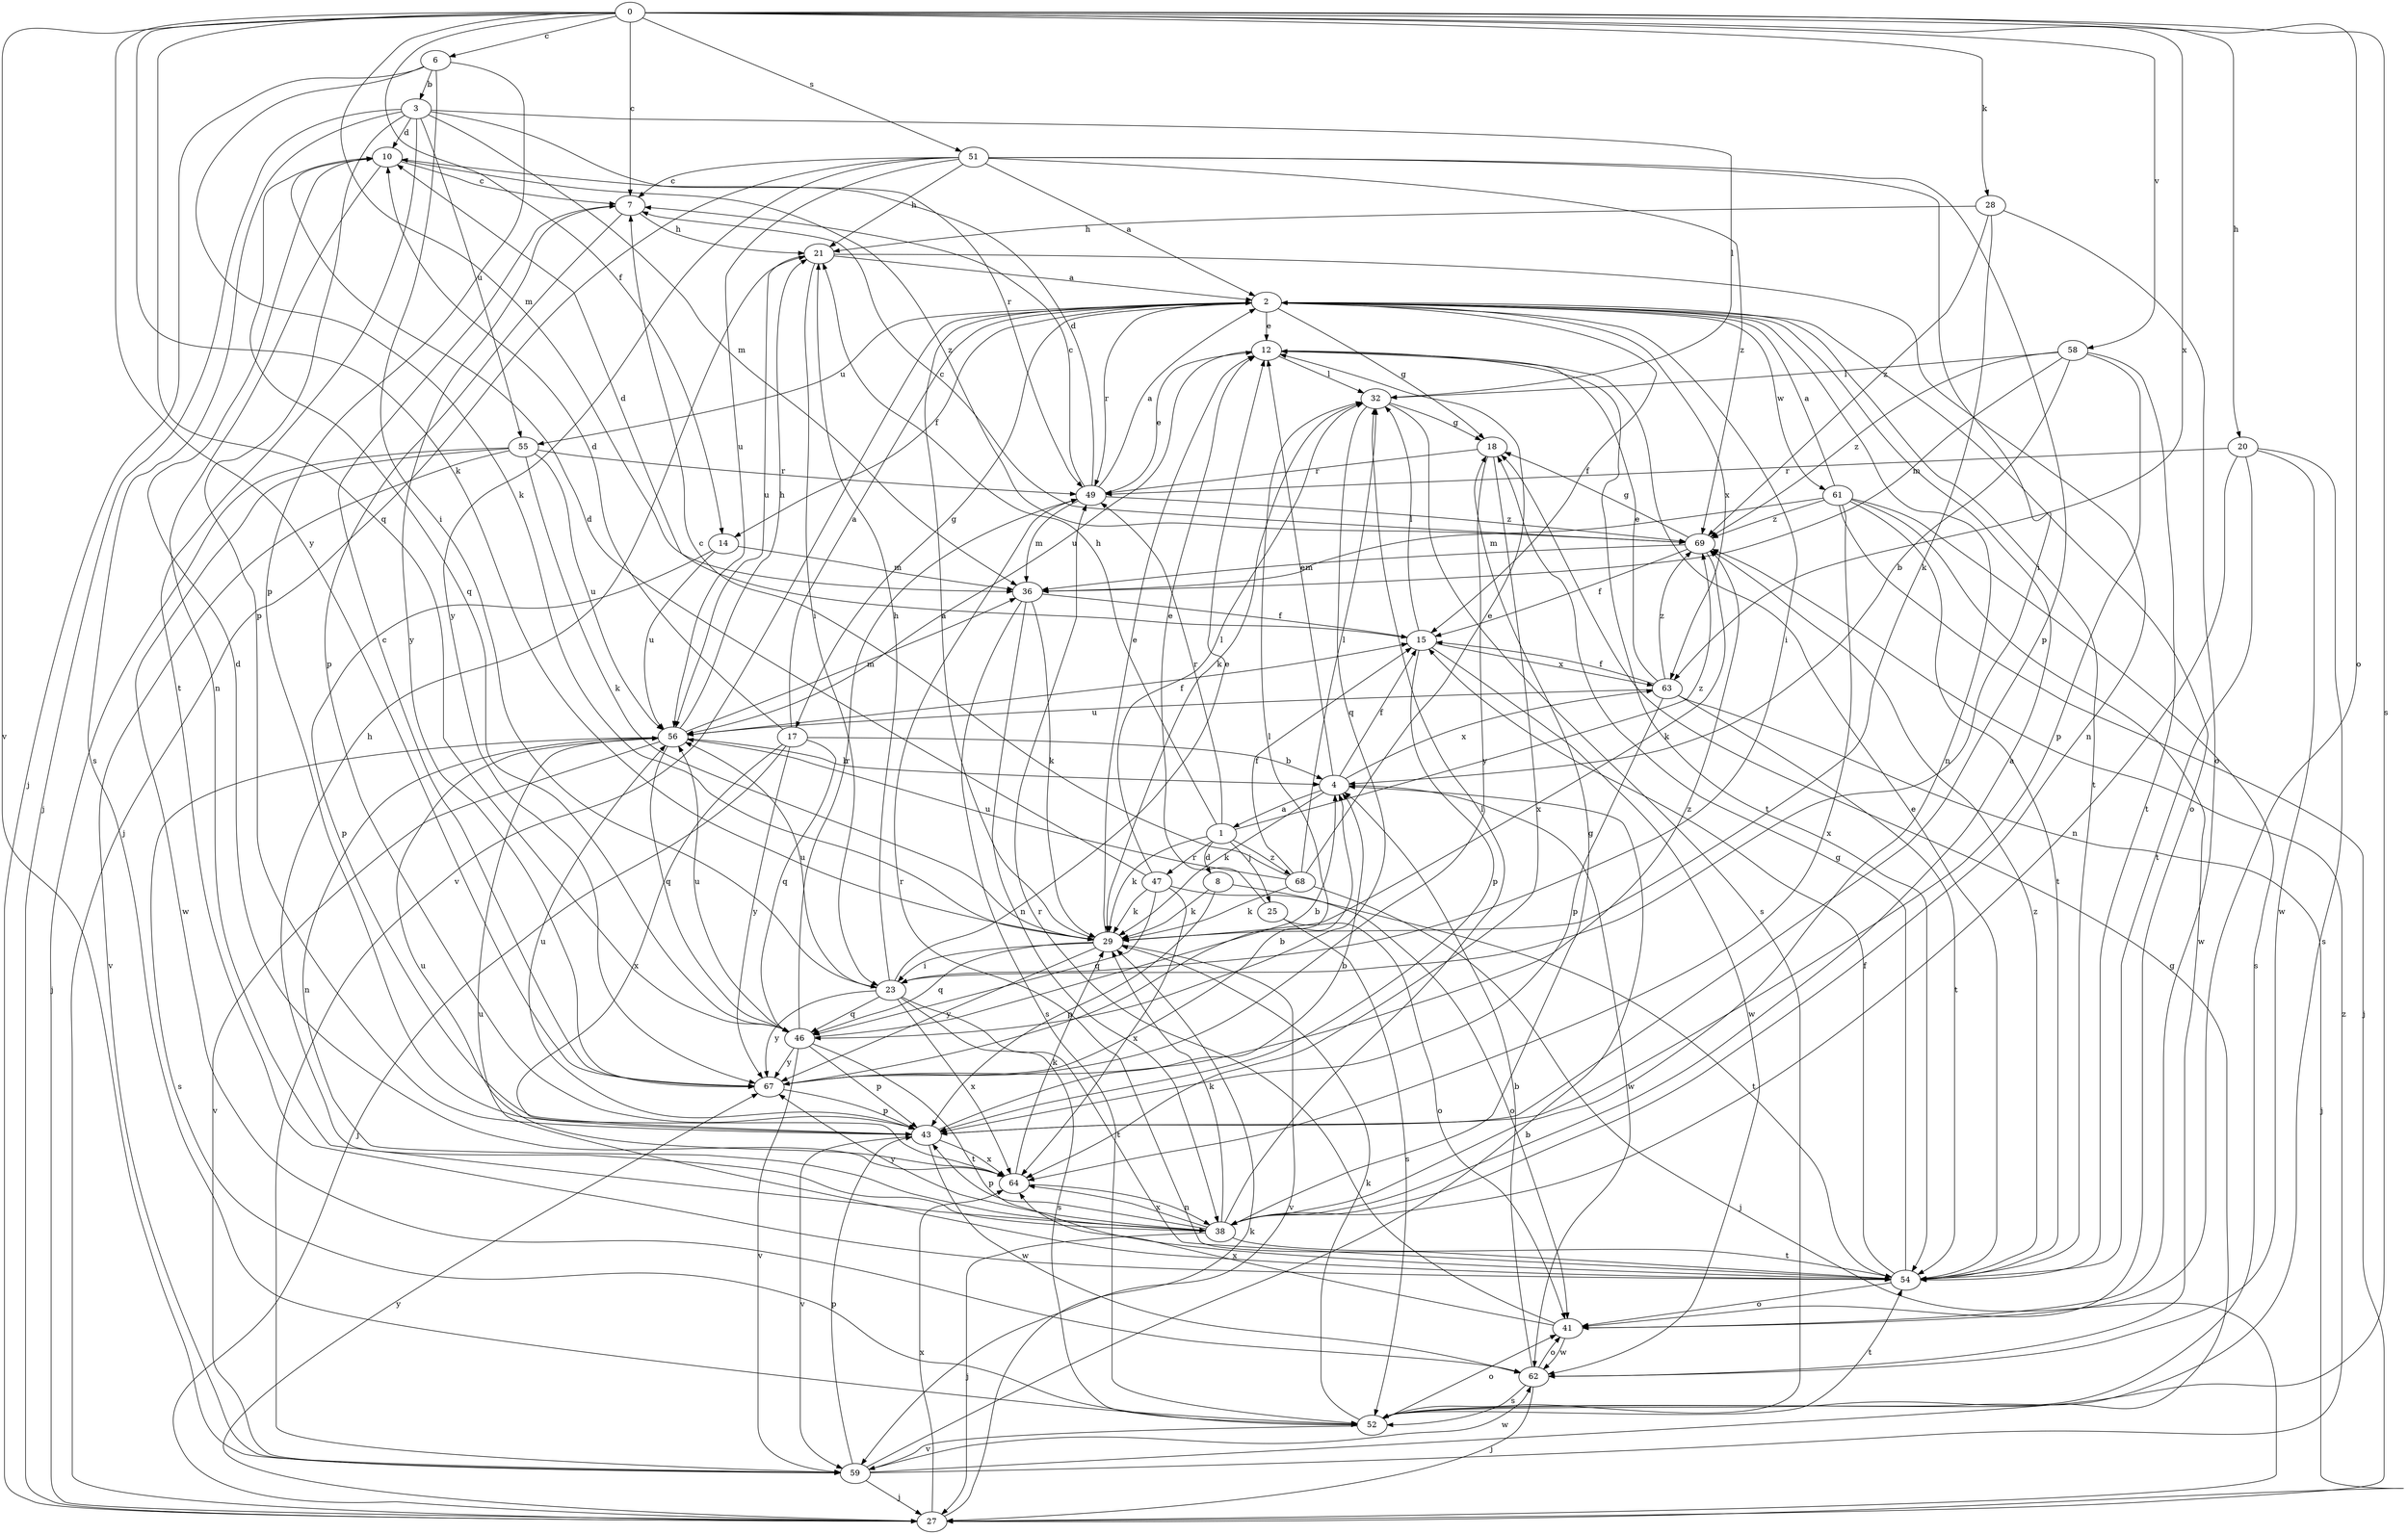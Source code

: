 strict digraph  {
0;
1;
2;
3;
4;
6;
7;
8;
10;
12;
14;
15;
17;
18;
20;
21;
23;
25;
27;
28;
29;
32;
36;
38;
41;
43;
46;
47;
49;
51;
52;
54;
55;
56;
58;
59;
61;
62;
63;
64;
67;
68;
69;
0 -> 6  [label=c];
0 -> 7  [label=c];
0 -> 14  [label=f];
0 -> 20  [label=h];
0 -> 28  [label=k];
0 -> 29  [label=k];
0 -> 36  [label=m];
0 -> 41  [label=o];
0 -> 46  [label=q];
0 -> 51  [label=s];
0 -> 52  [label=s];
0 -> 58  [label=v];
0 -> 59  [label=v];
0 -> 63  [label=x];
0 -> 67  [label=y];
1 -> 8  [label=d];
1 -> 21  [label=h];
1 -> 25  [label=j];
1 -> 29  [label=k];
1 -> 47  [label=r];
1 -> 49  [label=r];
1 -> 68  [label=z];
1 -> 69  [label=z];
2 -> 12  [label=e];
2 -> 14  [label=f];
2 -> 15  [label=f];
2 -> 17  [label=g];
2 -> 18  [label=g];
2 -> 23  [label=i];
2 -> 38  [label=n];
2 -> 41  [label=o];
2 -> 49  [label=r];
2 -> 54  [label=t];
2 -> 55  [label=u];
2 -> 59  [label=v];
2 -> 61  [label=w];
2 -> 63  [label=x];
3 -> 10  [label=d];
3 -> 27  [label=j];
3 -> 32  [label=l];
3 -> 36  [label=m];
3 -> 43  [label=p];
3 -> 49  [label=r];
3 -> 52  [label=s];
3 -> 54  [label=t];
3 -> 55  [label=u];
4 -> 1  [label=a];
4 -> 12  [label=e];
4 -> 15  [label=f];
4 -> 29  [label=k];
4 -> 62  [label=w];
4 -> 63  [label=x];
6 -> 3  [label=b];
6 -> 23  [label=i];
6 -> 27  [label=j];
6 -> 29  [label=k];
6 -> 43  [label=p];
7 -> 21  [label=h];
7 -> 43  [label=p];
7 -> 67  [label=y];
8 -> 29  [label=k];
8 -> 41  [label=o];
8 -> 43  [label=p];
10 -> 7  [label=c];
10 -> 38  [label=n];
10 -> 46  [label=q];
10 -> 69  [label=z];
12 -> 32  [label=l];
12 -> 54  [label=t];
12 -> 56  [label=u];
14 -> 36  [label=m];
14 -> 43  [label=p];
14 -> 56  [label=u];
15 -> 10  [label=d];
15 -> 32  [label=l];
15 -> 43  [label=p];
15 -> 62  [label=w];
15 -> 63  [label=x];
17 -> 2  [label=a];
17 -> 4  [label=b];
17 -> 10  [label=d];
17 -> 27  [label=j];
17 -> 46  [label=q];
17 -> 64  [label=x];
17 -> 67  [label=y];
18 -> 49  [label=r];
18 -> 64  [label=x];
18 -> 67  [label=y];
20 -> 38  [label=n];
20 -> 49  [label=r];
20 -> 52  [label=s];
20 -> 54  [label=t];
20 -> 62  [label=w];
21 -> 2  [label=a];
21 -> 23  [label=i];
21 -> 38  [label=n];
21 -> 56  [label=u];
23 -> 12  [label=e];
23 -> 21  [label=h];
23 -> 46  [label=q];
23 -> 52  [label=s];
23 -> 54  [label=t];
23 -> 56  [label=u];
23 -> 64  [label=x];
23 -> 67  [label=y];
25 -> 12  [label=e];
25 -> 41  [label=o];
25 -> 52  [label=s];
27 -> 29  [label=k];
27 -> 64  [label=x];
27 -> 67  [label=y];
28 -> 21  [label=h];
28 -> 29  [label=k];
28 -> 41  [label=o];
28 -> 69  [label=z];
29 -> 2  [label=a];
29 -> 12  [label=e];
29 -> 23  [label=i];
29 -> 46  [label=q];
29 -> 59  [label=v];
29 -> 67  [label=y];
32 -> 18  [label=g];
32 -> 29  [label=k];
32 -> 46  [label=q];
32 -> 52  [label=s];
36 -> 15  [label=f];
36 -> 29  [label=k];
36 -> 38  [label=n];
36 -> 52  [label=s];
38 -> 2  [label=a];
38 -> 18  [label=g];
38 -> 21  [label=h];
38 -> 27  [label=j];
38 -> 29  [label=k];
38 -> 32  [label=l];
38 -> 43  [label=p];
38 -> 54  [label=t];
38 -> 64  [label=x];
38 -> 67  [label=y];
41 -> 49  [label=r];
41 -> 62  [label=w];
41 -> 64  [label=x];
43 -> 4  [label=b];
43 -> 56  [label=u];
43 -> 59  [label=v];
43 -> 62  [label=w];
43 -> 64  [label=x];
46 -> 4  [label=b];
46 -> 43  [label=p];
46 -> 49  [label=r];
46 -> 54  [label=t];
46 -> 56  [label=u];
46 -> 59  [label=v];
46 -> 67  [label=y];
47 -> 10  [label=d];
47 -> 29  [label=k];
47 -> 32  [label=l];
47 -> 46  [label=q];
47 -> 54  [label=t];
47 -> 64  [label=x];
49 -> 2  [label=a];
49 -> 7  [label=c];
49 -> 10  [label=d];
49 -> 12  [label=e];
49 -> 36  [label=m];
49 -> 69  [label=z];
51 -> 2  [label=a];
51 -> 7  [label=c];
51 -> 21  [label=h];
51 -> 23  [label=i];
51 -> 27  [label=j];
51 -> 43  [label=p];
51 -> 56  [label=u];
51 -> 67  [label=y];
51 -> 69  [label=z];
52 -> 29  [label=k];
52 -> 41  [label=o];
52 -> 54  [label=t];
52 -> 59  [label=v];
54 -> 12  [label=e];
54 -> 15  [label=f];
54 -> 18  [label=g];
54 -> 41  [label=o];
54 -> 49  [label=r];
54 -> 56  [label=u];
54 -> 69  [label=z];
55 -> 27  [label=j];
55 -> 29  [label=k];
55 -> 49  [label=r];
55 -> 56  [label=u];
55 -> 59  [label=v];
55 -> 62  [label=w];
56 -> 4  [label=b];
56 -> 15  [label=f];
56 -> 21  [label=h];
56 -> 36  [label=m];
56 -> 38  [label=n];
56 -> 46  [label=q];
56 -> 52  [label=s];
56 -> 59  [label=v];
58 -> 4  [label=b];
58 -> 32  [label=l];
58 -> 36  [label=m];
58 -> 43  [label=p];
58 -> 54  [label=t];
58 -> 69  [label=z];
59 -> 4  [label=b];
59 -> 18  [label=g];
59 -> 27  [label=j];
59 -> 43  [label=p];
59 -> 62  [label=w];
59 -> 69  [label=z];
61 -> 2  [label=a];
61 -> 27  [label=j];
61 -> 36  [label=m];
61 -> 52  [label=s];
61 -> 54  [label=t];
61 -> 62  [label=w];
61 -> 64  [label=x];
61 -> 69  [label=z];
62 -> 4  [label=b];
62 -> 27  [label=j];
62 -> 41  [label=o];
62 -> 52  [label=s];
63 -> 12  [label=e];
63 -> 15  [label=f];
63 -> 27  [label=j];
63 -> 43  [label=p];
63 -> 54  [label=t];
63 -> 56  [label=u];
63 -> 69  [label=z];
64 -> 10  [label=d];
64 -> 29  [label=k];
64 -> 38  [label=n];
64 -> 56  [label=u];
67 -> 4  [label=b];
67 -> 7  [label=c];
67 -> 32  [label=l];
67 -> 43  [label=p];
67 -> 69  [label=z];
68 -> 7  [label=c];
68 -> 12  [label=e];
68 -> 15  [label=f];
68 -> 27  [label=j];
68 -> 29  [label=k];
68 -> 32  [label=l];
68 -> 56  [label=u];
69 -> 7  [label=c];
69 -> 15  [label=f];
69 -> 18  [label=g];
69 -> 29  [label=k];
69 -> 36  [label=m];
}
